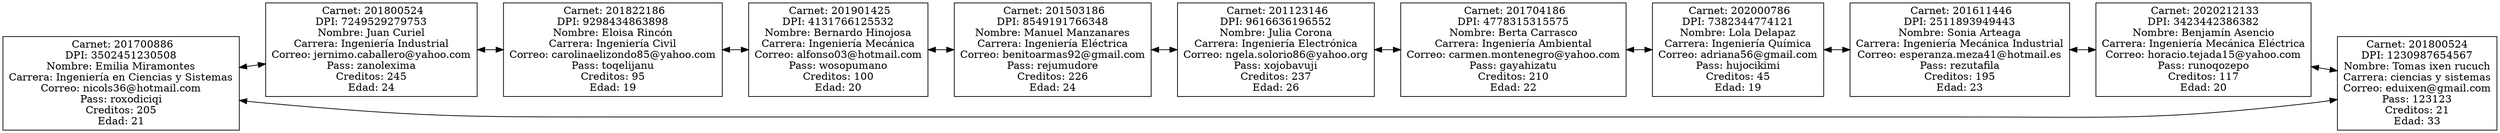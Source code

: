digraph G{
 rankdir = LR; 
node [shape=box]; 
compound=true; 
"0x11d7258"[label=" Carnet: 201700886
DPI: 3502451230508
Nombre: Emilia Miramontes
Carrera: Ingeniería en Ciencias y Sistemas
Correo: nicols36@hotmail.com
Pass: roxodiciqi
Creditos: 205
Edad: 21
"];
"0x11d73f0"[label=" Carnet: 201800524
DPI: 7249529279753
Nombre: Juan Curiel
Carrera: Ingeniería Industrial
Correo: jernimo.caballero@yahoo.com
Pass: zanolexima
Creditos: 245
Edad: 24
"];
"0x11d75a8"[label=" Carnet: 201822186
DPI: 9298434863898
Nombre: Eloisa Rincón
Carrera: Ingeniería Civil
Correo: carolinaelizondo85@yahoo.com
Pass: toqelijanu
Creditos: 95
Edad: 19
"];
"0x11db0b0"[label=" Carnet: 201901425
DPI: 4131766125532
Nombre: Bernardo Hinojosa
Carrera: Ingeniería Mecánica
Correo: alfonso03@hotmail.com
Pass: wosopumano
Creditos: 100
Edad: 20
"];
"0x11db430"[label=" Carnet: 201503186
DPI: 8549191766348
Nombre: Manuel Manzanares
Carrera: Ingeniería Eléctrica
Correo: benitoarmas92@gmail.com
Pass: rejumudore
Creditos: 226
Edad: 24
"];
"0x11db548"[label=" Carnet: 201123146
DPI: 9616636196552
Nombre: Julia Corona
Carrera: Ingeniería Electrónica
Correo: ngela.solorio86@yahoo.org
Pass: xojobavuji
Creditos: 237
Edad: 26
"];
"0x11db660"[label=" Carnet: 201704186
DPI: 4778315315575
Nombre: Berta Carrasco
Carrera: Ingeniería Ambiental
Correo: carmen.montenegro@yahoo.com
Pass: gayahizatu
Creditos: 210
Edad: 22
"];
"0x11db778"[label=" Carnet: 202000786
DPI: 7382344774121
Nombre: Lola Delapaz
Carrera: Ingeniería Química
Correo: adriana56@gmail.com
Pass: hujocikimi
Creditos: 45
Edad: 19
"];
"0x11dc108"[label=" Carnet: 201611446
DPI: 2511893949443
Nombre: Sonia Arteaga
Carrera: Ingeniería Mecánica Industrial
Correo: esperanza.meza41@hotmail.es
Pass: rezutafila
Creditos: 195
Edad: 23
"];
"0x11dc288"[label=" Carnet: 2020212133
DPI: 3423442386382
Nombre: Benjamín Asencio
Carrera: Ingeniería Mecánica Eléctrica
Correo: horacio.tejada15@yahoo.com
Pass: runoqozepo
Creditos: 117
Edad: 20
"];
"0x11db810"[label="Carnet: 201800524
DPI: 1230987654567
Nombre: Tomas ixen rucuch
Carrera: ciencias y sistemas
Correo: eduixen@gmail.com
Pass: 123123
Creditos: 21
Edad: 33
"];
"0x11d7258" -> "0x11d73f0" [dir="both"];
"0x11d73f0" -> "0x11d75a8" [dir="both"];
"0x11d75a8" -> "0x11db0b0" [dir="both"];
"0x11db0b0" -> "0x11db430" [dir="both"];
"0x11db430" -> "0x11db548" [dir="both"];
"0x11db548" -> "0x11db660" [dir="both"];
"0x11db660" -> "0x11db778" [dir="both"];
"0x11db778" -> "0x11dc108" [dir="both"];
"0x11dc108" -> "0x11dc288" [dir="both"];
"0x11dc288" -> "0x11db810" [dir="both"];
"0x11db810" -> "0x11d7258"[dir="both"];

}

